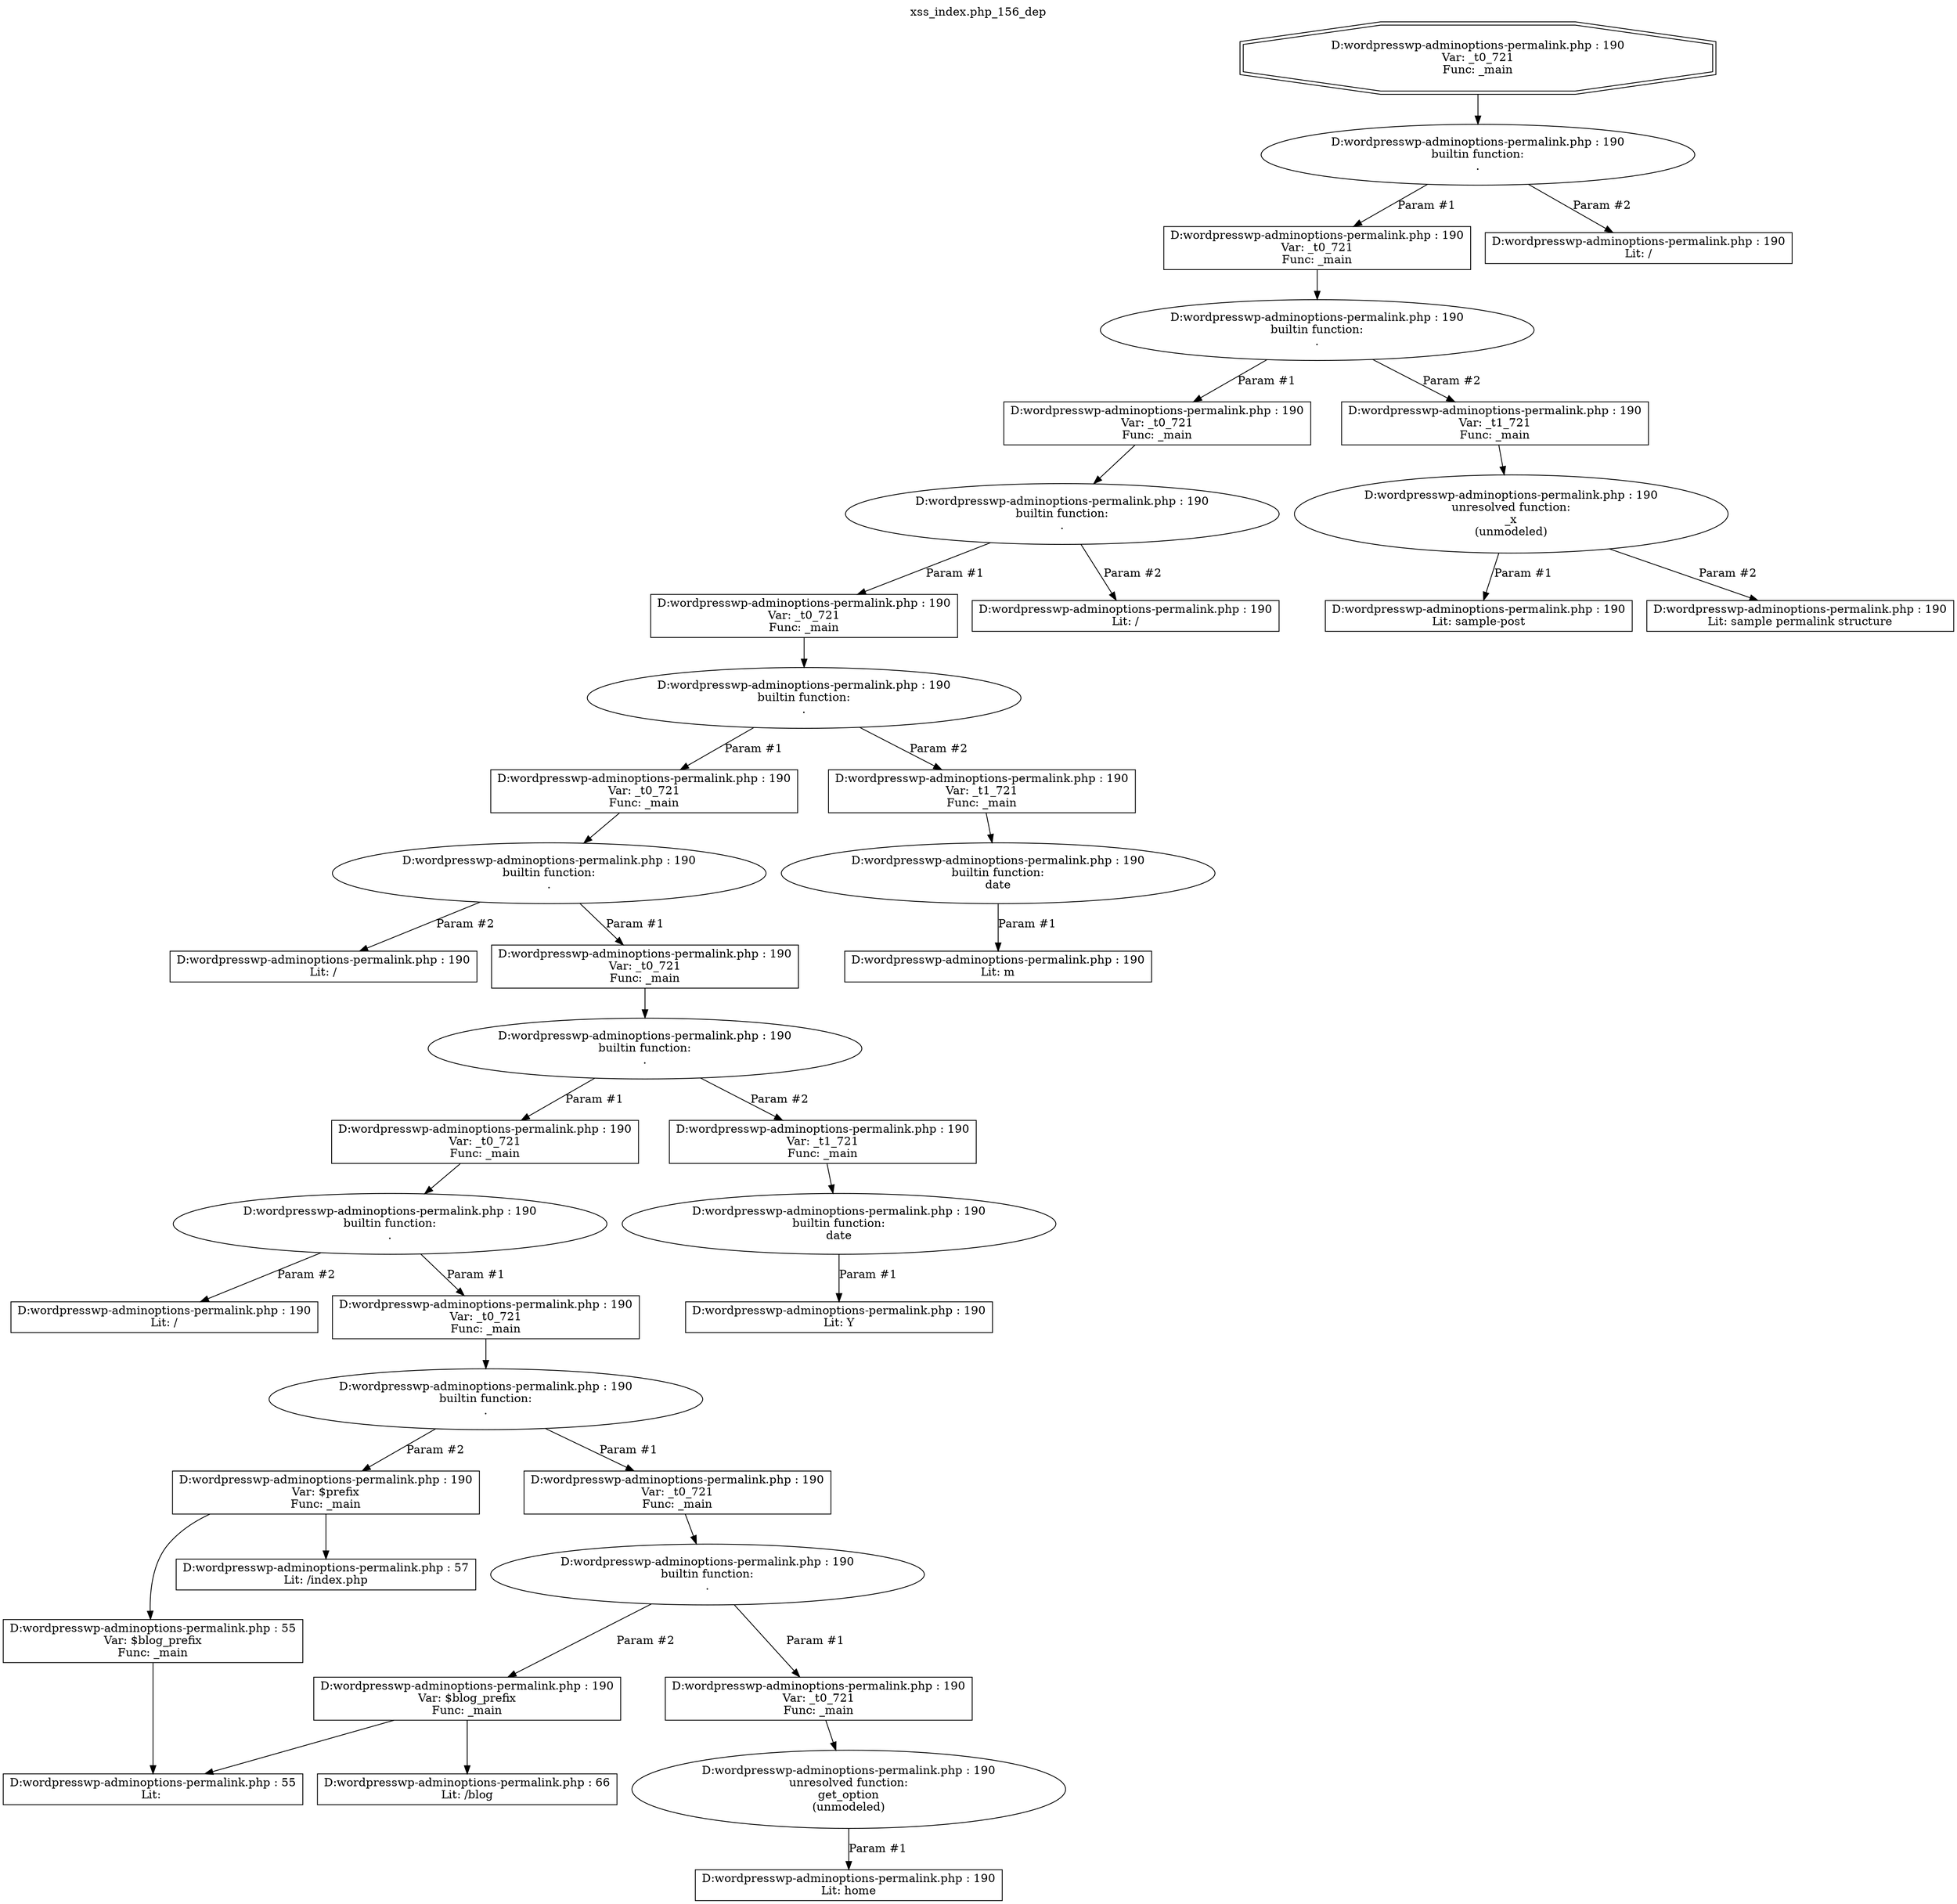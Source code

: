digraph cfg {
  label="xss_index.php_156_dep";
  labelloc=t;
  n1 [shape=doubleoctagon, label="D:\wordpress\wp-admin\options-permalink.php : 190\nVar: _t0_721\nFunc: _main\n"];
  n2 [shape=ellipse, label="D:\wordpress\wp-admin\options-permalink.php : 190\nbuiltin function:\n.\n"];
  n3 [shape=box, label="D:\wordpress\wp-admin\options-permalink.php : 190\nVar: _t0_721\nFunc: _main\n"];
  n4 [shape=ellipse, label="D:\wordpress\wp-admin\options-permalink.php : 190\nbuiltin function:\n.\n"];
  n5 [shape=box, label="D:\wordpress\wp-admin\options-permalink.php : 190\nVar: _t0_721\nFunc: _main\n"];
  n6 [shape=ellipse, label="D:\wordpress\wp-admin\options-permalink.php : 190\nbuiltin function:\n.\n"];
  n7 [shape=box, label="D:\wordpress\wp-admin\options-permalink.php : 190\nVar: _t0_721\nFunc: _main\n"];
  n8 [shape=ellipse, label="D:\wordpress\wp-admin\options-permalink.php : 190\nbuiltin function:\n.\n"];
  n9 [shape=box, label="D:\wordpress\wp-admin\options-permalink.php : 190\nVar: _t0_721\nFunc: _main\n"];
  n10 [shape=ellipse, label="D:\wordpress\wp-admin\options-permalink.php : 190\nbuiltin function:\n.\n"];
  n11 [shape=box, label="D:\wordpress\wp-admin\options-permalink.php : 190\nVar: _t0_721\nFunc: _main\n"];
  n12 [shape=ellipse, label="D:\wordpress\wp-admin\options-permalink.php : 190\nbuiltin function:\n.\n"];
  n13 [shape=box, label="D:\wordpress\wp-admin\options-permalink.php : 190\nVar: _t0_721\nFunc: _main\n"];
  n14 [shape=ellipse, label="D:\wordpress\wp-admin\options-permalink.php : 190\nbuiltin function:\n.\n"];
  n15 [shape=box, label="D:\wordpress\wp-admin\options-permalink.php : 190\nVar: _t0_721\nFunc: _main\n"];
  n16 [shape=ellipse, label="D:\wordpress\wp-admin\options-permalink.php : 190\nbuiltin function:\n.\n"];
  n17 [shape=box, label="D:\wordpress\wp-admin\options-permalink.php : 190\nVar: _t0_721\nFunc: _main\n"];
  n18 [shape=ellipse, label="D:\wordpress\wp-admin\options-permalink.php : 190\nbuiltin function:\n.\n"];
  n19 [shape=box, label="D:\wordpress\wp-admin\options-permalink.php : 190\nVar: _t0_721\nFunc: _main\n"];
  n20 [shape=ellipse, label="D:\wordpress\wp-admin\options-permalink.php : 190\nunresolved function:\nget_option\n(unmodeled)\n"];
  n21 [shape=box, label="D:\wordpress\wp-admin\options-permalink.php : 190\nLit: home\n"];
  n22 [shape=box, label="D:\wordpress\wp-admin\options-permalink.php : 190\nVar: $blog_prefix\nFunc: _main\n"];
  n23 [shape=box, label="D:\wordpress\wp-admin\options-permalink.php : 55\nLit: \n"];
  n24 [shape=box, label="D:\wordpress\wp-admin\options-permalink.php : 66\nLit: /blog\n"];
  n25 [shape=box, label="D:\wordpress\wp-admin\options-permalink.php : 190\nVar: $prefix\nFunc: _main\n"];
  n26 [shape=box, label="D:\wordpress\wp-admin\options-permalink.php : 57\nLit: /index.php\n"];
  n27 [shape=box, label="D:\wordpress\wp-admin\options-permalink.php : 55\nVar: $blog_prefix\nFunc: _main\n"];
  n28 [shape=box, label="D:\wordpress\wp-admin\options-permalink.php : 190\nLit: /\n"];
  n29 [shape=box, label="D:\wordpress\wp-admin\options-permalink.php : 190\nVar: _t1_721\nFunc: _main\n"];
  n30 [shape=ellipse, label="D:\wordpress\wp-admin\options-permalink.php : 190\nbuiltin function:\ndate\n"];
  n31 [shape=box, label="D:\wordpress\wp-admin\options-permalink.php : 190\nLit: Y\n"];
  n32 [shape=box, label="D:\wordpress\wp-admin\options-permalink.php : 190\nLit: /\n"];
  n33 [shape=box, label="D:\wordpress\wp-admin\options-permalink.php : 190\nVar: _t1_721\nFunc: _main\n"];
  n34 [shape=ellipse, label="D:\wordpress\wp-admin\options-permalink.php : 190\nbuiltin function:\ndate\n"];
  n35 [shape=box, label="D:\wordpress\wp-admin\options-permalink.php : 190\nLit: m\n"];
  n36 [shape=box, label="D:\wordpress\wp-admin\options-permalink.php : 190\nLit: /\n"];
  n37 [shape=box, label="D:\wordpress\wp-admin\options-permalink.php : 190\nVar: _t1_721\nFunc: _main\n"];
  n38 [shape=ellipse, label="D:\wordpress\wp-admin\options-permalink.php : 190\nunresolved function:\n_x\n(unmodeled)\n"];
  n39 [shape=box, label="D:\wordpress\wp-admin\options-permalink.php : 190\nLit: sample-post\n"];
  n40 [shape=box, label="D:\wordpress\wp-admin\options-permalink.php : 190\nLit: sample permalink structure\n"];
  n41 [shape=box, label="D:\wordpress\wp-admin\options-permalink.php : 190\nLit: /\n"];
  n1 -> n2;
  n3 -> n4;
  n5 -> n6;
  n7 -> n8;
  n9 -> n10;
  n11 -> n12;
  n13 -> n14;
  n15 -> n16;
  n17 -> n18;
  n19 -> n20;
  n20 -> n21[label="Param #1"];
  n18 -> n19[label="Param #1"];
  n18 -> n22[label="Param #2"];
  n22 -> n23;
  n22 -> n24;
  n16 -> n17[label="Param #1"];
  n16 -> n25[label="Param #2"];
  n25 -> n26;
  n25 -> n27;
  n27 -> n23;
  n14 -> n15[label="Param #1"];
  n14 -> n28[label="Param #2"];
  n12 -> n13[label="Param #1"];
  n12 -> n29[label="Param #2"];
  n29 -> n30;
  n30 -> n31[label="Param #1"];
  n10 -> n11[label="Param #1"];
  n10 -> n32[label="Param #2"];
  n8 -> n9[label="Param #1"];
  n8 -> n33[label="Param #2"];
  n33 -> n34;
  n34 -> n35[label="Param #1"];
  n6 -> n7[label="Param #1"];
  n6 -> n36[label="Param #2"];
  n4 -> n5[label="Param #1"];
  n4 -> n37[label="Param #2"];
  n37 -> n38;
  n38 -> n39[label="Param #1"];
  n38 -> n40[label="Param #2"];
  n2 -> n3[label="Param #1"];
  n2 -> n41[label="Param #2"];
}
